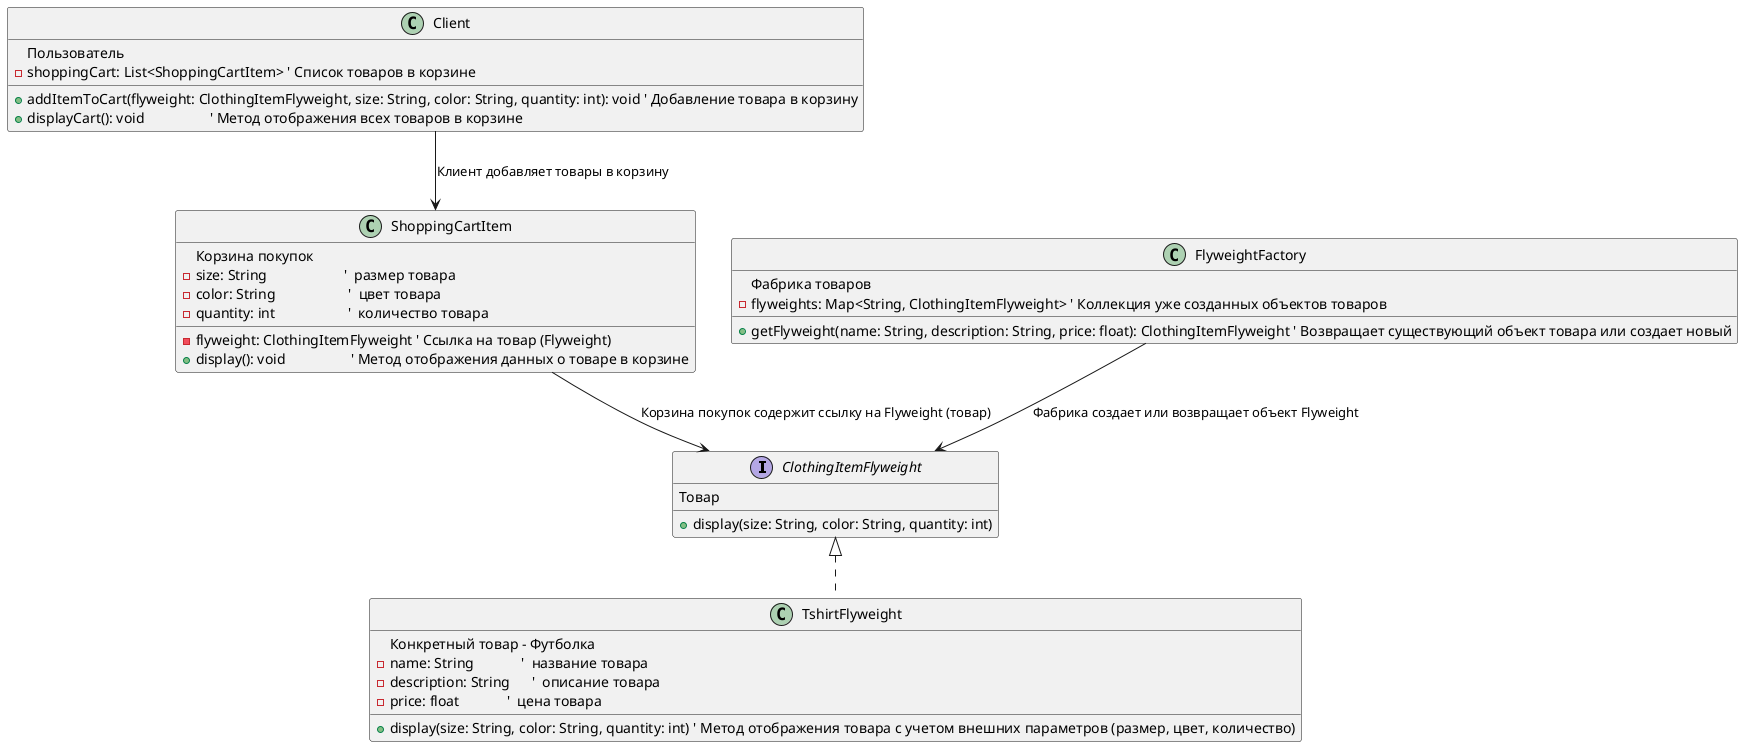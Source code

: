 @startuml

' Определение интерфейса Flyweight (Товар)
interface ClothingItemFlyweight {
    Товар
    + display(size: String, color: String, quantity: int)
}

' Конкретный Flyweight (Футболка), который реализует интерфейс Flyweight
class TshirtFlyweight implements ClothingItemFlyweight {
    Конкретный товар - Футболка
    - name: String             '  название товара
    - description: String      '  описание товара
    - price: float             '  цена товара
    + display(size: String, color: String, quantity: int) ' Метод отображения товара с учетом внешних параметров (размер, цвет, количество)
}

' UnsharedConcreteFlyweight (Корзина покупок)
class ShoppingCartItem {
    Корзина покупок
    - flyweight: ClothingItemFlyweight ' Ссылка на товар (Flyweight)
    - size: String                     '  размер товара
    - color: String                    '  цвет товара
    - quantity: int                    '  количество товара
    + display(): void                  ' Метод отображения данных о товаре в корзине
}

' Фабрика товаров (FlyweightFactory), управляющая созданием и совместным использованием товаров
class FlyweightFactory {
    Фабрика товаров
    - flyweights: Map<String, ClothingItemFlyweight> ' Коллекция уже созданных объектов товаров
    + getFlyweight(name: String, description: String, price: float): ClothingItemFlyweight ' Возвращает существующий объект товара или создает новый
}

' Клиент (Client), добавляющий товары в корзину и взаимодействующий с приспособленцами
class Client {
    Пользователь
    - shoppingCart: List<ShoppingCartItem> ' Список товаров в корзине
    + addItemToCart(flyweight: ClothingItemFlyweight, size: String, color: String, quantity: int): void ' Добавление товара в корзину
    + displayCart(): void                  ' Метод отображения всех товаров в корзине
}

' Взаимосвязи между участниками паттерна
FlyweightFactory --> ClothingItemFlyweight   : Фабрика создает или возвращает объект Flyweight
ShoppingCartItem --> ClothingItemFlyweight   : Корзина покупок содержит ссылку на Flyweight (товар)
Client --> ShoppingCartItem                 : Клиент добавляет товары в корзину

@enduml
